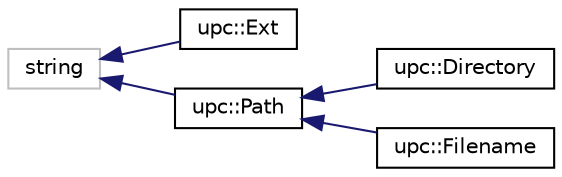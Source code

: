 digraph "Graphical Class Hierarchy"
{
  edge [fontname="Helvetica",fontsize="10",labelfontname="Helvetica",labelfontsize="10"];
  node [fontname="Helvetica",fontsize="10",shape=record];
  rankdir="LR";
  Node5 [label="string",height=0.2,width=0.4,color="grey75", fillcolor="white", style="filled"];
  Node5 -> Node0 [dir="back",color="midnightblue",fontsize="10",style="solid",fontname="Helvetica"];
  Node0 [label="upc::Ext",height=0.2,width=0.4,color="black", fillcolor="white", style="filled",URL="$classupc_1_1Ext.html"];
  Node5 -> Node7 [dir="back",color="midnightblue",fontsize="10",style="solid",fontname="Helvetica"];
  Node7 [label="upc::Path",height=0.2,width=0.4,color="black", fillcolor="white", style="filled",URL="$classupc_1_1Path.html"];
  Node7 -> Node8 [dir="back",color="midnightblue",fontsize="10",style="solid",fontname="Helvetica"];
  Node8 [label="upc::Directory",height=0.2,width=0.4,color="black", fillcolor="white", style="filled",URL="$classupc_1_1Directory.html"];
  Node7 -> Node9 [dir="back",color="midnightblue",fontsize="10",style="solid",fontname="Helvetica"];
  Node9 [label="upc::Filename",height=0.2,width=0.4,color="black", fillcolor="white", style="filled",URL="$classupc_1_1Filename.html"];
}

